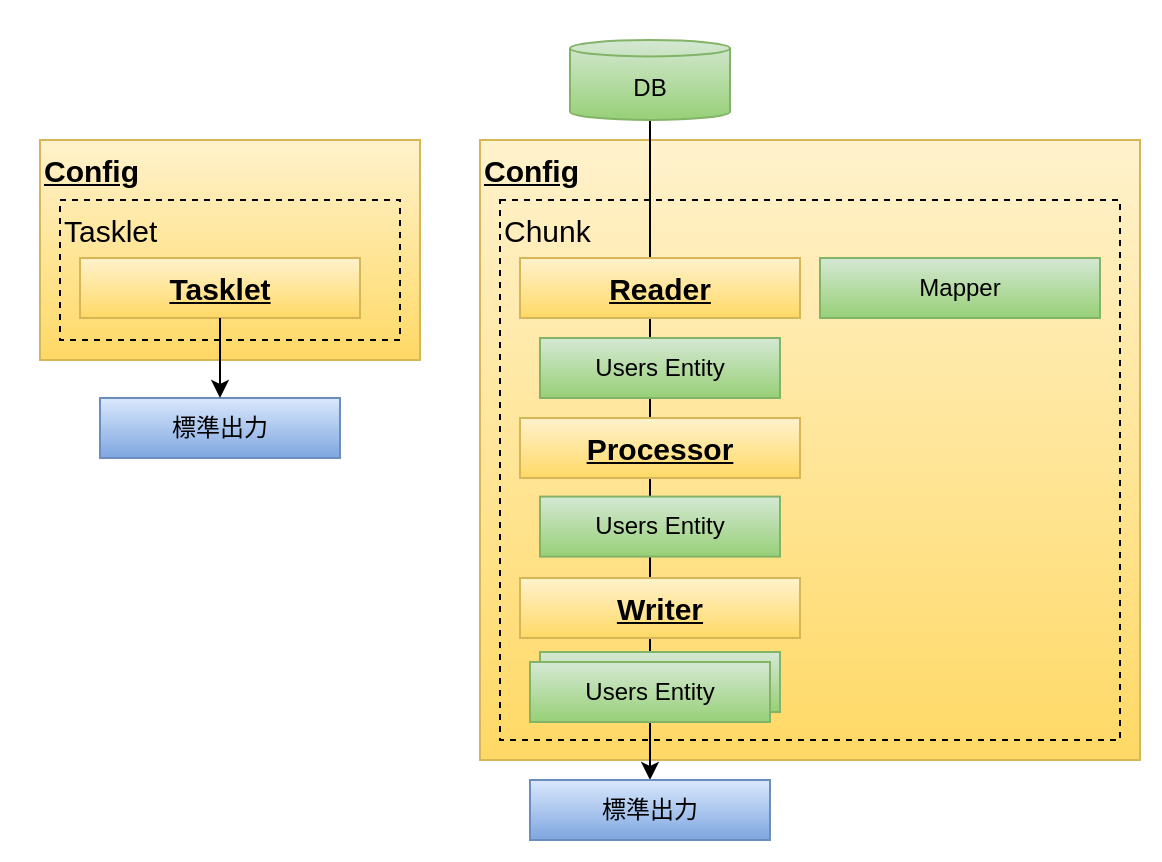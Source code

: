 <mxfile>
    <diagram id="q2czhMGKwMVTm7MdLmJj" name="Page-1">
        <mxGraphModel dx="757" dy="509" grid="1" gridSize="10" guides="1" tooltips="1" connect="1" arrows="1" fold="1" page="1" pageScale="1" pageWidth="1100" pageHeight="850" background="#FFFFFF" math="0" shadow="0">
            <root>
                <mxCell id="0"/>
                <mxCell id="1" parent="0"/>
                <mxCell id="27" value="Config" style="rounded=0;whiteSpace=wrap;html=1;fillColor=#fff2cc;strokeColor=#d6b656;align=left;verticalAlign=top;fontStyle=5;fontSize=15;gradientColor=#ffd966;" parent="1" vertex="1">
                    <mxGeometry x="250" y="90" width="330" height="310" as="geometry"/>
                </mxCell>
                <mxCell id="36" value="Chunk" style="rounded=0;whiteSpace=wrap;html=1;align=left;verticalAlign=top;fontStyle=0;fontSize=15;fillColor=none;dashed=1;" parent="1" vertex="1">
                    <mxGeometry x="260" y="120.0" width="310" height="270" as="geometry"/>
                </mxCell>
                <mxCell id="26" value="Config" style="rounded=0;whiteSpace=wrap;html=1;fillColor=#fff2cc;strokeColor=#d6b656;align=left;verticalAlign=top;fontStyle=5;fontSize=15;gradientColor=#ffd966;" parent="1" vertex="1">
                    <mxGeometry x="30" y="90" width="190" height="110" as="geometry"/>
                </mxCell>
                <mxCell id="14" value="" style="endArrow=classic;html=1;exitX=0.5;exitY=1;exitDx=0;exitDy=0;exitPerimeter=0;entryX=0.5;entryY=0;entryDx=0;entryDy=0;" parent="1" source="19" target="43" edge="1">
                    <mxGeometry width="50" height="50" relative="1" as="geometry">
                        <mxPoint x="270.0" y="462.15" as="sourcePoint"/>
                        <mxPoint x="335" y="505.7" as="targetPoint"/>
                    </mxGeometry>
                </mxCell>
                <mxCell id="15" value="Reader" style="rounded=0;whiteSpace=wrap;html=1;fillColor=#fff2cc;gradientColor=#ffd966;strokeColor=#d6b656;fontStyle=5;fontSize=15;" parent="1" vertex="1">
                    <mxGeometry x="270" y="149" width="140" height="30" as="geometry"/>
                </mxCell>
                <mxCell id="17" value="Processor" style="rounded=0;whiteSpace=wrap;html=1;fillColor=#fff2cc;gradientColor=#ffd966;strokeColor=#d6b656;fontStyle=5;fontSize=15;" parent="1" vertex="1">
                    <mxGeometry x="270" y="229" width="140" height="30" as="geometry"/>
                </mxCell>
                <mxCell id="18" value="Writer" style="rounded=0;whiteSpace=wrap;html=1;fillColor=#fff2cc;gradientColor=#ffd966;strokeColor=#d6b656;fontStyle=5;fontSize=15;" parent="1" vertex="1">
                    <mxGeometry x="270" y="309" width="140" height="30" as="geometry"/>
                </mxCell>
                <mxCell id="19" value="DB" style="shape=cylinder3;whiteSpace=wrap;html=1;boundedLbl=1;backgroundOutline=1;size=4.123;fillColor=#d5e8d4;gradientColor=#97d077;strokeColor=#82b366;" parent="1" vertex="1">
                    <mxGeometry x="295" y="40" width="80" height="40" as="geometry"/>
                </mxCell>
                <mxCell id="21" value="Users Entity" style="rounded=0;whiteSpace=wrap;html=1;fillColor=#d5e8d4;gradientColor=#97d077;strokeColor=#82b366;" parent="1" vertex="1">
                    <mxGeometry x="280" y="189" width="120" height="30" as="geometry"/>
                </mxCell>
                <mxCell id="29" value="&amp;nbsp; &amp;nbsp; &amp;nbsp;" style="text;html=1;align=center;verticalAlign=middle;whiteSpace=wrap;rounded=0;" parent="1" vertex="1">
                    <mxGeometry x="10" y="20" width="60" height="30" as="geometry"/>
                </mxCell>
                <mxCell id="30" value="&amp;nbsp; &amp;nbsp; &amp;nbsp;" style="text;html=1;align=center;verticalAlign=middle;whiteSpace=wrap;rounded=0;" parent="1" vertex="1">
                    <mxGeometry x="375" y="359" width="60" height="30" as="geometry"/>
                </mxCell>
                <mxCell id="34" value="Mapper" style="rounded=0;whiteSpace=wrap;html=1;fillColor=#d5e8d4;strokeColor=#82b366;fontStyle=0;fontSize=12;gradientColor=#97d077;" parent="1" vertex="1">
                    <mxGeometry x="420" y="149" width="140" height="30" as="geometry"/>
                </mxCell>
                <mxCell id="37" value="Tasklet" style="rounded=0;whiteSpace=wrap;html=1;align=left;verticalAlign=top;fontStyle=0;fontSize=15;fillColor=none;dashed=1;" parent="1" vertex="1">
                    <mxGeometry x="40" y="120" width="170" height="70" as="geometry"/>
                </mxCell>
                <mxCell id="39" value="Tasklet" style="rounded=0;whiteSpace=wrap;html=1;fillColor=#fff2cc;gradientColor=#ffd966;strokeColor=#d6b656;fontStyle=5;fontSize=15;" parent="1" vertex="1">
                    <mxGeometry x="50" y="149" width="140" height="30" as="geometry"/>
                </mxCell>
                <mxCell id="40" value="Users Entity" style="rounded=0;whiteSpace=wrap;html=1;fillColor=#d5e8d4;gradientColor=#97d077;strokeColor=#82b366;" vertex="1" parent="1">
                    <mxGeometry x="280" y="268.3" width="120" height="30" as="geometry"/>
                </mxCell>
                <mxCell id="41" value="Users Entity" style="rounded=0;whiteSpace=wrap;html=1;fillColor=#d5e8d4;gradientColor=#97d077;strokeColor=#82b366;" vertex="1" parent="1">
                    <mxGeometry x="280" y="346" width="120" height="30" as="geometry"/>
                </mxCell>
                <mxCell id="42" value="Users Entity" style="rounded=0;whiteSpace=wrap;html=1;fillColor=#d5e8d4;gradientColor=#97d077;strokeColor=#82b366;" vertex="1" parent="1">
                    <mxGeometry x="275" y="351" width="120" height="30" as="geometry"/>
                </mxCell>
                <mxCell id="43" value="標準出力" style="rounded=0;whiteSpace=wrap;html=1;fillColor=#dae8fc;gradientColor=#7ea6e0;strokeColor=#6c8ebf;" vertex="1" parent="1">
                    <mxGeometry x="275" y="410" width="120" height="30" as="geometry"/>
                </mxCell>
                <mxCell id="44" value="標準出力" style="rounded=0;whiteSpace=wrap;html=1;fillColor=#dae8fc;gradientColor=#7ea6e0;strokeColor=#6c8ebf;" vertex="1" parent="1">
                    <mxGeometry x="60" y="219" width="120" height="30" as="geometry"/>
                </mxCell>
                <mxCell id="45" value="" style="endArrow=classic;html=1;entryX=0.5;entryY=0;entryDx=0;entryDy=0;" edge="1" parent="1" source="39" target="44">
                    <mxGeometry width="50" height="50" relative="1" as="geometry">
                        <mxPoint x="119.5" y="199" as="sourcePoint"/>
                        <mxPoint x="119.5" y="549" as="targetPoint"/>
                    </mxGeometry>
                </mxCell>
                <mxCell id="46" value="　　　" style="text;html=1;align=center;verticalAlign=middle;whiteSpace=wrap;rounded=0;" vertex="1" parent="1">
                    <mxGeometry x="10" y="20" width="60" height="30" as="geometry"/>
                </mxCell>
                <mxCell id="47" value="　　　" style="text;html=1;align=center;verticalAlign=middle;whiteSpace=wrap;rounded=0;" vertex="1" parent="1">
                    <mxGeometry x="530" y="420" width="60" height="30" as="geometry"/>
                </mxCell>
            </root>
        </mxGraphModel>
    </diagram>
</mxfile>